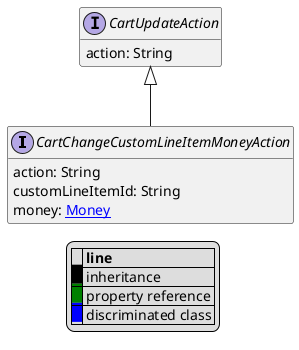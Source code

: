 @startuml

hide empty fields
hide empty methods
legend
|= |= line |
|<back:black>   </back>| inheritance |
|<back:green>   </back>| property reference |
|<back:blue>   </back>| discriminated class |
endlegend
interface CartChangeCustomLineItemMoneyAction [[CartChangeCustomLineItemMoneyAction.svg]] extends CartUpdateAction {
    action: String
    customLineItemId: String
    money: [[Money.svg Money]]
}
interface CartUpdateAction [[CartUpdateAction.svg]]  {
    action: String
}





@enduml

